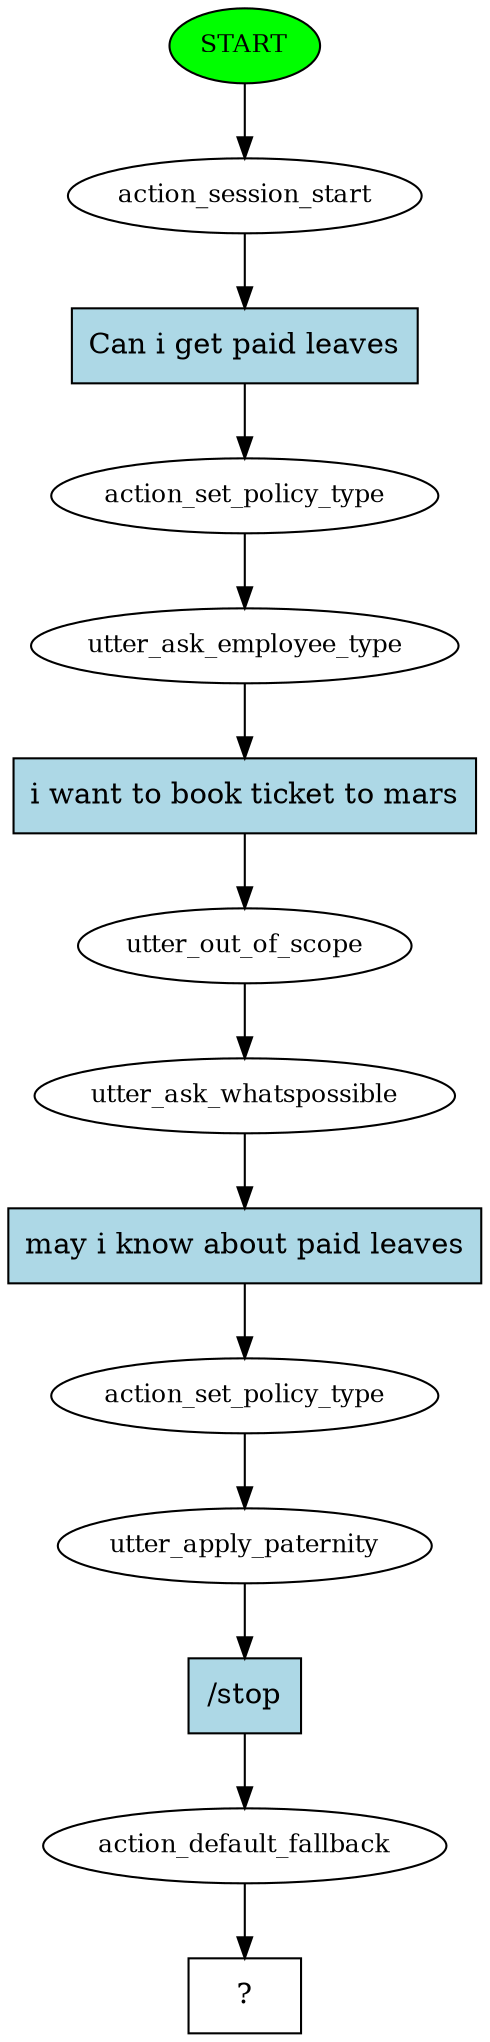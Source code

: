 digraph  {
0 [class="start active", fillcolor=green, fontsize=12, label=START, style=filled];
1 [class=active, fontsize=12, label=action_session_start];
2 [class=active, fontsize=12, label=action_set_policy_type];
3 [class=active, fontsize=12, label=utter_ask_employee_type];
4 [class=active, fontsize=12, label=utter_out_of_scope];
5 [class=active, fontsize=12, label=utter_ask_whatspossible];
6 [class=active, fontsize=12, label=action_set_policy_type];
7 [class=active, fontsize=12, label=utter_apply_paternity];
8 [class=active, fontsize=12, label=action_default_fallback];
9 [class="intent dashed active", label="  ?  ", shape=rect];
10 [class="intent active", fillcolor=lightblue, label="Can i get paid leaves", shape=rect, style=filled];
11 [class="intent active", fillcolor=lightblue, label="i want to book ticket to mars", shape=rect, style=filled];
12 [class="intent active", fillcolor=lightblue, label="may i know about paid leaves", shape=rect, style=filled];
13 [class="intent active", fillcolor=lightblue, label="/stop", shape=rect, style=filled];
0 -> 1  [class=active, key=NONE, label=""];
1 -> 10  [class=active, key=0];
2 -> 3  [class=active, key=NONE, label=""];
3 -> 11  [class=active, key=0];
4 -> 5  [class=active, key=NONE, label=""];
5 -> 12  [class=active, key=0];
6 -> 7  [class=active, key=NONE, label=""];
7 -> 13  [class=active, key=0];
8 -> 9  [class=active, key=NONE, label=""];
10 -> 2  [class=active, key=0];
11 -> 4  [class=active, key=0];
12 -> 6  [class=active, key=0];
13 -> 8  [class=active, key=0];
}

